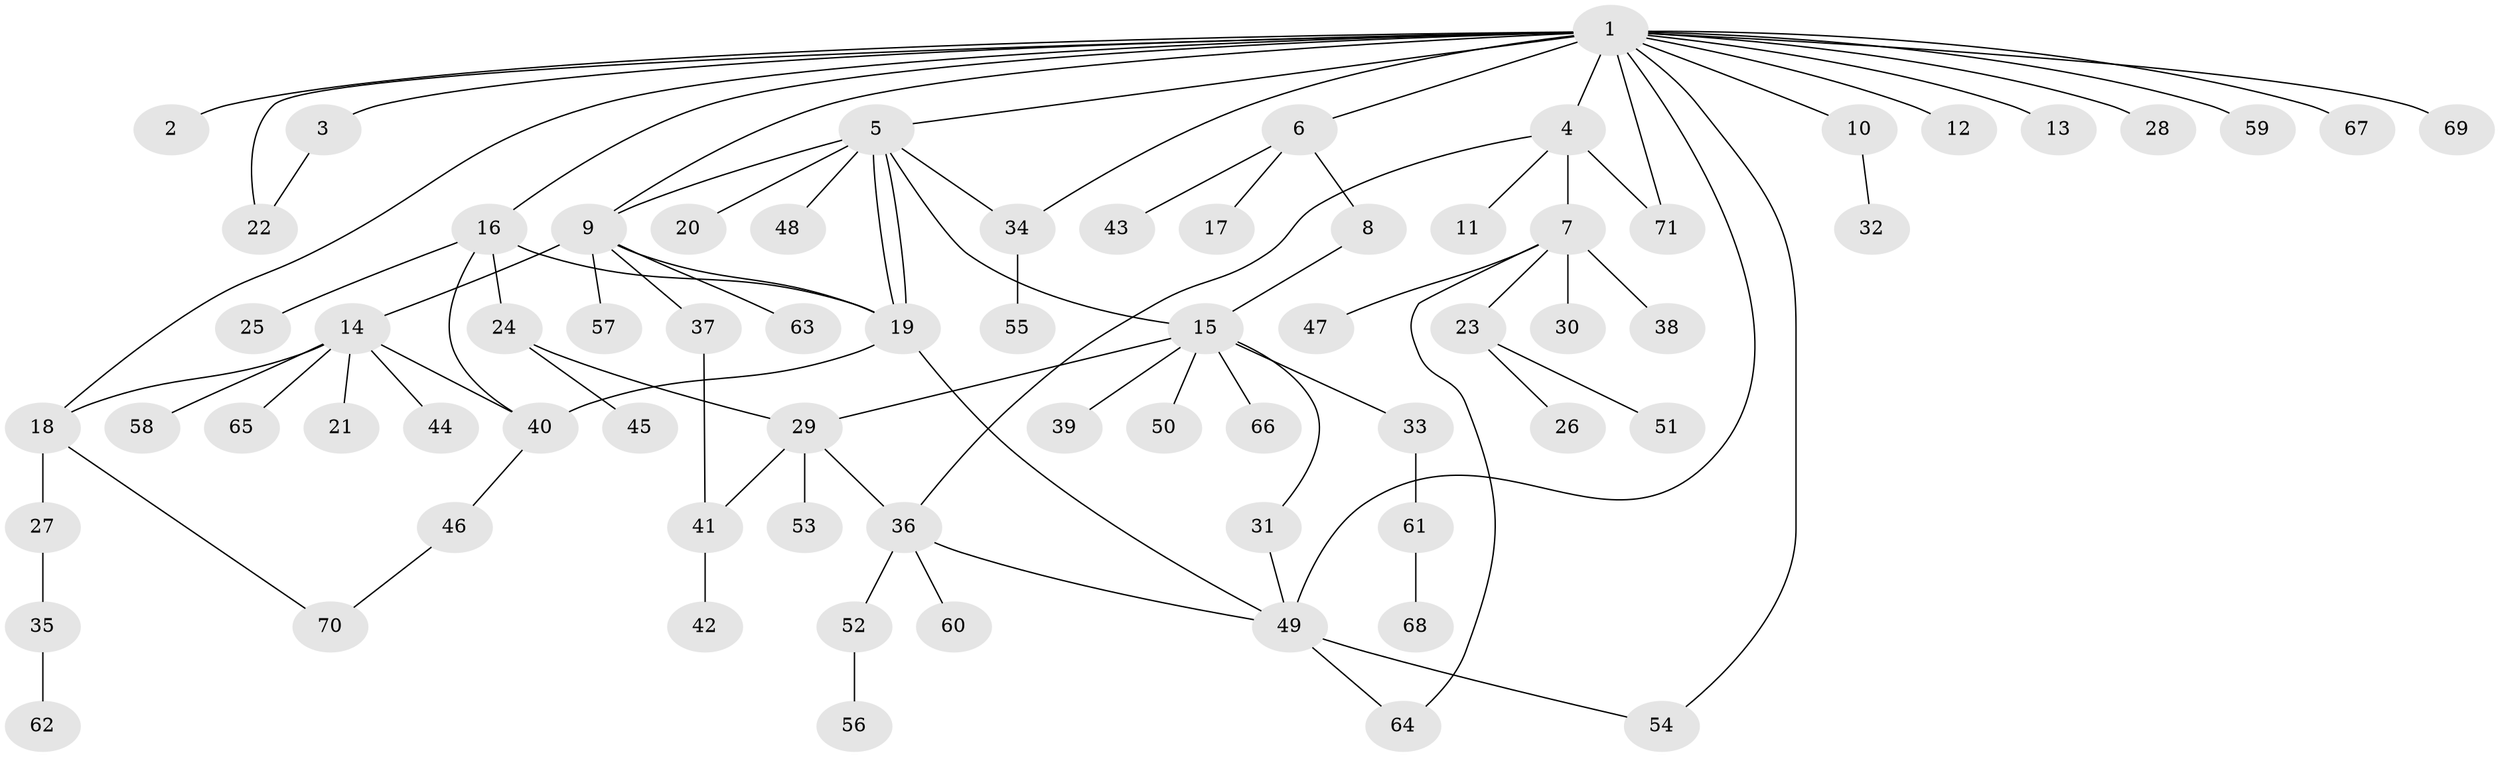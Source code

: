 // coarse degree distribution, {13: 0.023809523809523808, 1: 0.7142857142857143, 2: 0.09523809523809523, 8: 0.023809523809523808, 4: 0.07142857142857142, 5: 0.047619047619047616, 15: 0.023809523809523808}
// Generated by graph-tools (version 1.1) at 2025/51/03/04/25 21:51:12]
// undirected, 71 vertices, 90 edges
graph export_dot {
graph [start="1"]
  node [color=gray90,style=filled];
  1;
  2;
  3;
  4;
  5;
  6;
  7;
  8;
  9;
  10;
  11;
  12;
  13;
  14;
  15;
  16;
  17;
  18;
  19;
  20;
  21;
  22;
  23;
  24;
  25;
  26;
  27;
  28;
  29;
  30;
  31;
  32;
  33;
  34;
  35;
  36;
  37;
  38;
  39;
  40;
  41;
  42;
  43;
  44;
  45;
  46;
  47;
  48;
  49;
  50;
  51;
  52;
  53;
  54;
  55;
  56;
  57;
  58;
  59;
  60;
  61;
  62;
  63;
  64;
  65;
  66;
  67;
  68;
  69;
  70;
  71;
  1 -- 2;
  1 -- 3;
  1 -- 4;
  1 -- 5;
  1 -- 6;
  1 -- 9;
  1 -- 10;
  1 -- 12;
  1 -- 13;
  1 -- 16;
  1 -- 18;
  1 -- 22;
  1 -- 28;
  1 -- 34;
  1 -- 49;
  1 -- 54;
  1 -- 59;
  1 -- 67;
  1 -- 69;
  1 -- 71;
  3 -- 22;
  4 -- 7;
  4 -- 11;
  4 -- 36;
  4 -- 71;
  5 -- 9;
  5 -- 15;
  5 -- 19;
  5 -- 19;
  5 -- 20;
  5 -- 34;
  5 -- 48;
  6 -- 8;
  6 -- 17;
  6 -- 43;
  7 -- 23;
  7 -- 30;
  7 -- 38;
  7 -- 47;
  7 -- 64;
  8 -- 15;
  9 -- 14;
  9 -- 19;
  9 -- 37;
  9 -- 57;
  9 -- 63;
  10 -- 32;
  14 -- 18;
  14 -- 21;
  14 -- 40;
  14 -- 44;
  14 -- 58;
  14 -- 65;
  15 -- 29;
  15 -- 31;
  15 -- 33;
  15 -- 39;
  15 -- 50;
  15 -- 66;
  16 -- 19;
  16 -- 24;
  16 -- 25;
  16 -- 40;
  18 -- 27;
  18 -- 70;
  19 -- 40;
  19 -- 49;
  23 -- 26;
  23 -- 51;
  24 -- 29;
  24 -- 45;
  27 -- 35;
  29 -- 36;
  29 -- 41;
  29 -- 53;
  31 -- 49;
  33 -- 61;
  34 -- 55;
  35 -- 62;
  36 -- 49;
  36 -- 52;
  36 -- 60;
  37 -- 41;
  40 -- 46;
  41 -- 42;
  46 -- 70;
  49 -- 54;
  49 -- 64;
  52 -- 56;
  61 -- 68;
}
